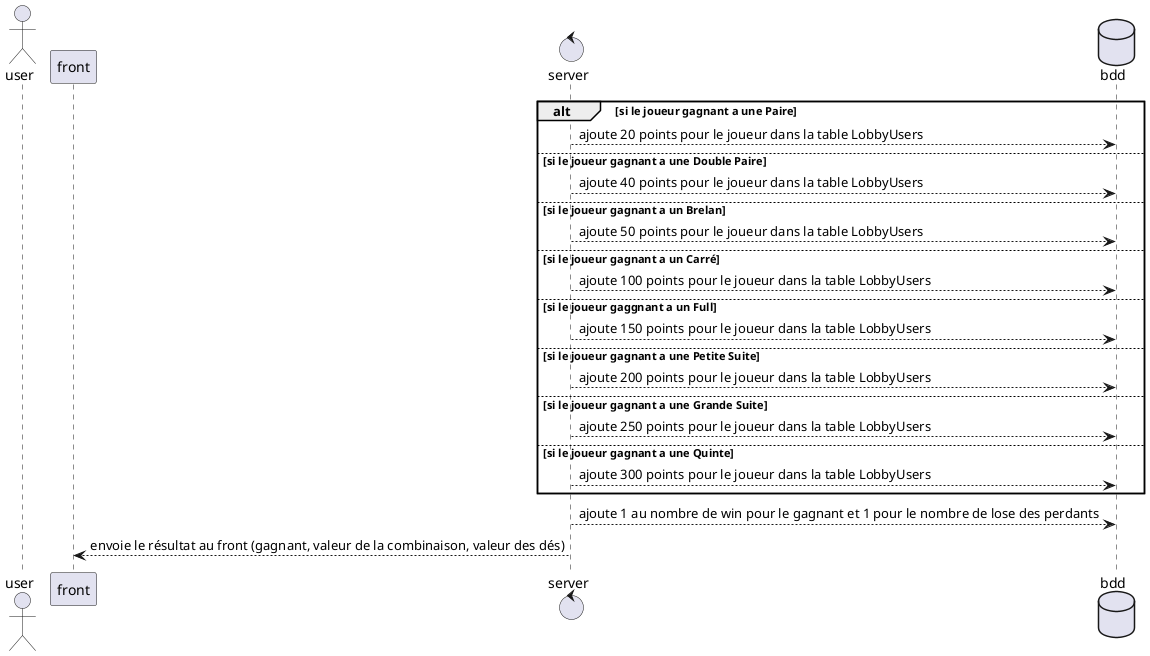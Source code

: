@startuml Algorithme : Points de victoire
actor user as user
participant front as front
control server as server
database bdd as bdd

alt si le joueur gagnant a une Paire
    server --> bdd : ajoute 20 points pour le joueur dans la table LobbyUsers
else si le joueur gagnant a une Double Paire
    server --> bdd : ajoute 40 points pour le joueur dans la table LobbyUsers
else si le joueur gagnant a un Brelan
    server --> bdd : ajoute 50 points pour le joueur dans la table LobbyUsers
else si le joueur gagnant a un Carré
    server --> bdd : ajoute 100 points pour le joueur dans la table LobbyUsers
else si le joueur gaggnant a un Full
    server --> bdd : ajoute 150 points pour le joueur dans la table LobbyUsers
else si le joueur gagnant a une Petite Suite
    server --> bdd : ajoute 200 points pour le joueur dans la table LobbyUsers
else si le joueur gagnant a une Grande Suite
    server --> bdd : ajoute 250 points pour le joueur dans la table LobbyUsers
else si le joueur gagnant a une Quinte
    server --> bdd : ajoute 300 points pour le joueur dans la table LobbyUsers
end
server --> bdd : ajoute 1 au nombre de win pour le gagnant et 1 pour le nombre de lose des perdants
server --> front : envoie le résultat au front (gagnant, valeur de la combinaison, valeur des dés)
@enduml